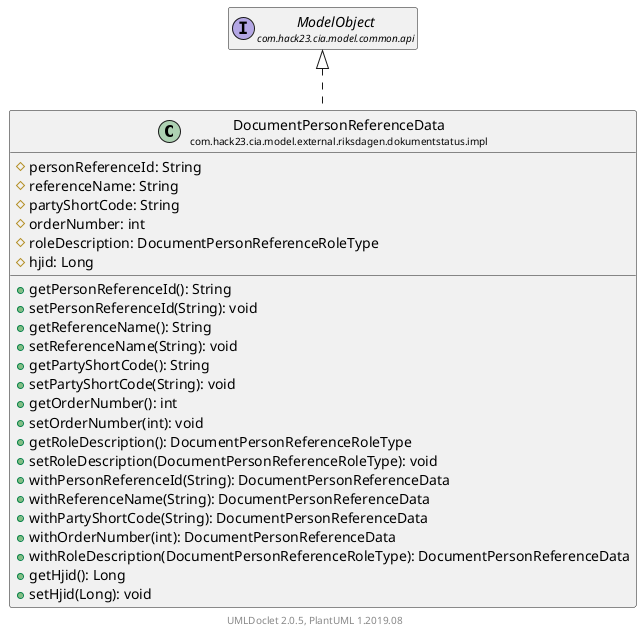 @startuml
    set namespaceSeparator none
    hide empty fields
    hide empty methods

    class "<size:14>DocumentPersonReferenceData\n<size:10>com.hack23.cia.model.external.riksdagen.dokumentstatus.impl" as com.hack23.cia.model.external.riksdagen.dokumentstatus.impl.DocumentPersonReferenceData [[DocumentPersonReferenceData.html]] {
        #personReferenceId: String
        #referenceName: String
        #partyShortCode: String
        #orderNumber: int
        #roleDescription: DocumentPersonReferenceRoleType
        #hjid: Long
        +getPersonReferenceId(): String
        +setPersonReferenceId(String): void
        +getReferenceName(): String
        +setReferenceName(String): void
        +getPartyShortCode(): String
        +setPartyShortCode(String): void
        +getOrderNumber(): int
        +setOrderNumber(int): void
        +getRoleDescription(): DocumentPersonReferenceRoleType
        +setRoleDescription(DocumentPersonReferenceRoleType): void
        +withPersonReferenceId(String): DocumentPersonReferenceData
        +withReferenceName(String): DocumentPersonReferenceData
        +withPartyShortCode(String): DocumentPersonReferenceData
        +withOrderNumber(int): DocumentPersonReferenceData
        +withRoleDescription(DocumentPersonReferenceRoleType): DocumentPersonReferenceData
        +getHjid(): Long
        +setHjid(Long): void
    }

    interface "<size:14>ModelObject\n<size:10>com.hack23.cia.model.common.api" as com.hack23.cia.model.common.api.ModelObject

    com.hack23.cia.model.common.api.ModelObject <|.. com.hack23.cia.model.external.riksdagen.dokumentstatus.impl.DocumentPersonReferenceData

    center footer UMLDoclet 2.0.5, PlantUML 1.2019.08
@enduml
